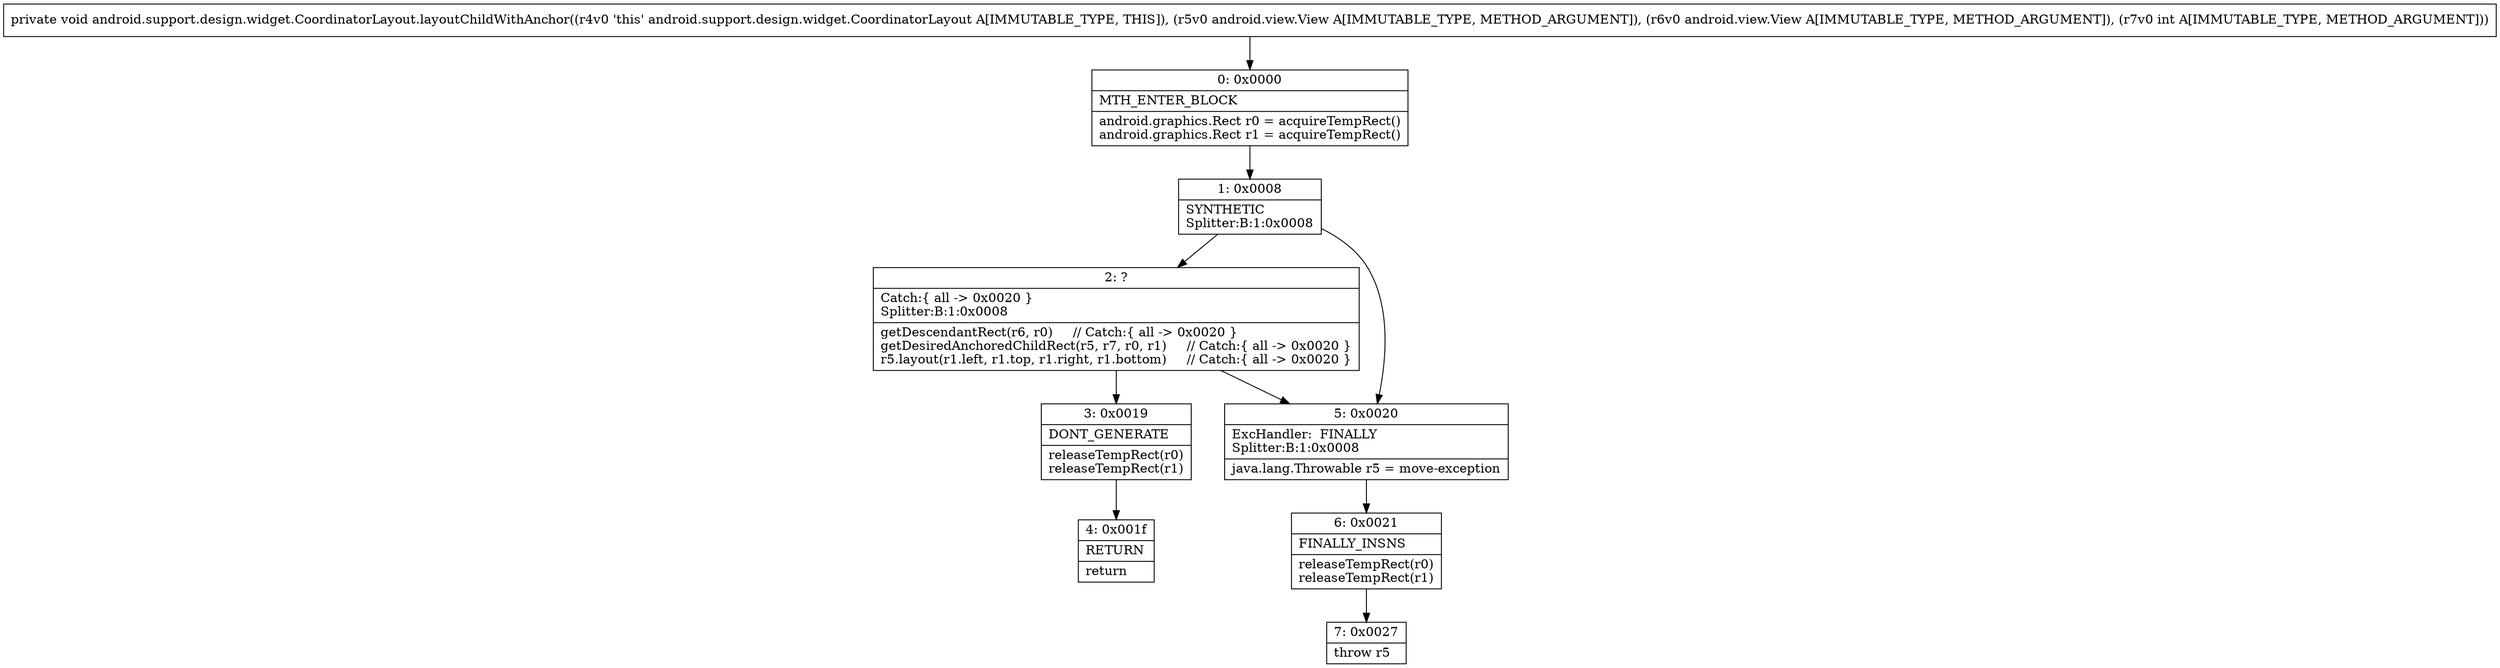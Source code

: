 digraph "CFG forandroid.support.design.widget.CoordinatorLayout.layoutChildWithAnchor(Landroid\/view\/View;Landroid\/view\/View;I)V" {
Node_0 [shape=record,label="{0\:\ 0x0000|MTH_ENTER_BLOCK\l|android.graphics.Rect r0 = acquireTempRect()\landroid.graphics.Rect r1 = acquireTempRect()\l}"];
Node_1 [shape=record,label="{1\:\ 0x0008|SYNTHETIC\lSplitter:B:1:0x0008\l}"];
Node_2 [shape=record,label="{2\:\ ?|Catch:\{ all \-\> 0x0020 \}\lSplitter:B:1:0x0008\l|getDescendantRect(r6, r0)     \/\/ Catch:\{ all \-\> 0x0020 \}\lgetDesiredAnchoredChildRect(r5, r7, r0, r1)     \/\/ Catch:\{ all \-\> 0x0020 \}\lr5.layout(r1.left, r1.top, r1.right, r1.bottom)     \/\/ Catch:\{ all \-\> 0x0020 \}\l}"];
Node_3 [shape=record,label="{3\:\ 0x0019|DONT_GENERATE\l|releaseTempRect(r0)\lreleaseTempRect(r1)\l}"];
Node_4 [shape=record,label="{4\:\ 0x001f|RETURN\l|return\l}"];
Node_5 [shape=record,label="{5\:\ 0x0020|ExcHandler:  FINALLY\lSplitter:B:1:0x0008\l|java.lang.Throwable r5 = move\-exception\l}"];
Node_6 [shape=record,label="{6\:\ 0x0021|FINALLY_INSNS\l|releaseTempRect(r0)\lreleaseTempRect(r1)\l}"];
Node_7 [shape=record,label="{7\:\ 0x0027|throw r5\l}"];
MethodNode[shape=record,label="{private void android.support.design.widget.CoordinatorLayout.layoutChildWithAnchor((r4v0 'this' android.support.design.widget.CoordinatorLayout A[IMMUTABLE_TYPE, THIS]), (r5v0 android.view.View A[IMMUTABLE_TYPE, METHOD_ARGUMENT]), (r6v0 android.view.View A[IMMUTABLE_TYPE, METHOD_ARGUMENT]), (r7v0 int A[IMMUTABLE_TYPE, METHOD_ARGUMENT])) }"];
MethodNode -> Node_0;
Node_0 -> Node_1;
Node_1 -> Node_2;
Node_1 -> Node_5;
Node_2 -> Node_3;
Node_2 -> Node_5;
Node_3 -> Node_4;
Node_5 -> Node_6;
Node_6 -> Node_7;
}

